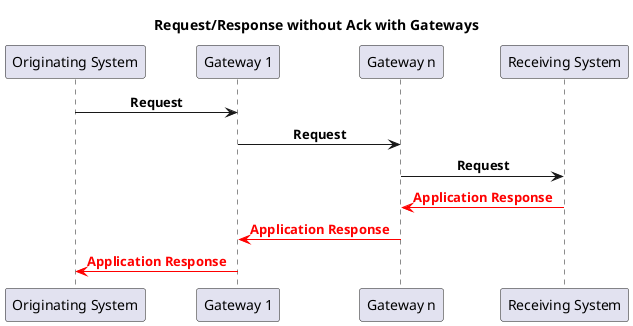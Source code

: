 @startuml
skinparam sequenceMessageAlign center
title Request/Response without Ack with Gateways
participant "Originating System" as Placer
participant "Gateway 1" as G1
participant "Gateway n" as Gn
participant "Receiving System" as Filler

Placer -> G1: <b>Request
G1 -> Gn: <b>Request
Gn -> Filler: <b>Request
Filler -[#red]> Gn: <font color=red><b>Application Response
Gn -[#red]> G1: <font color=red><b>Application Response 
G1 -[#red]> Placer: <font color=red><b>Application Response 

@enduml

